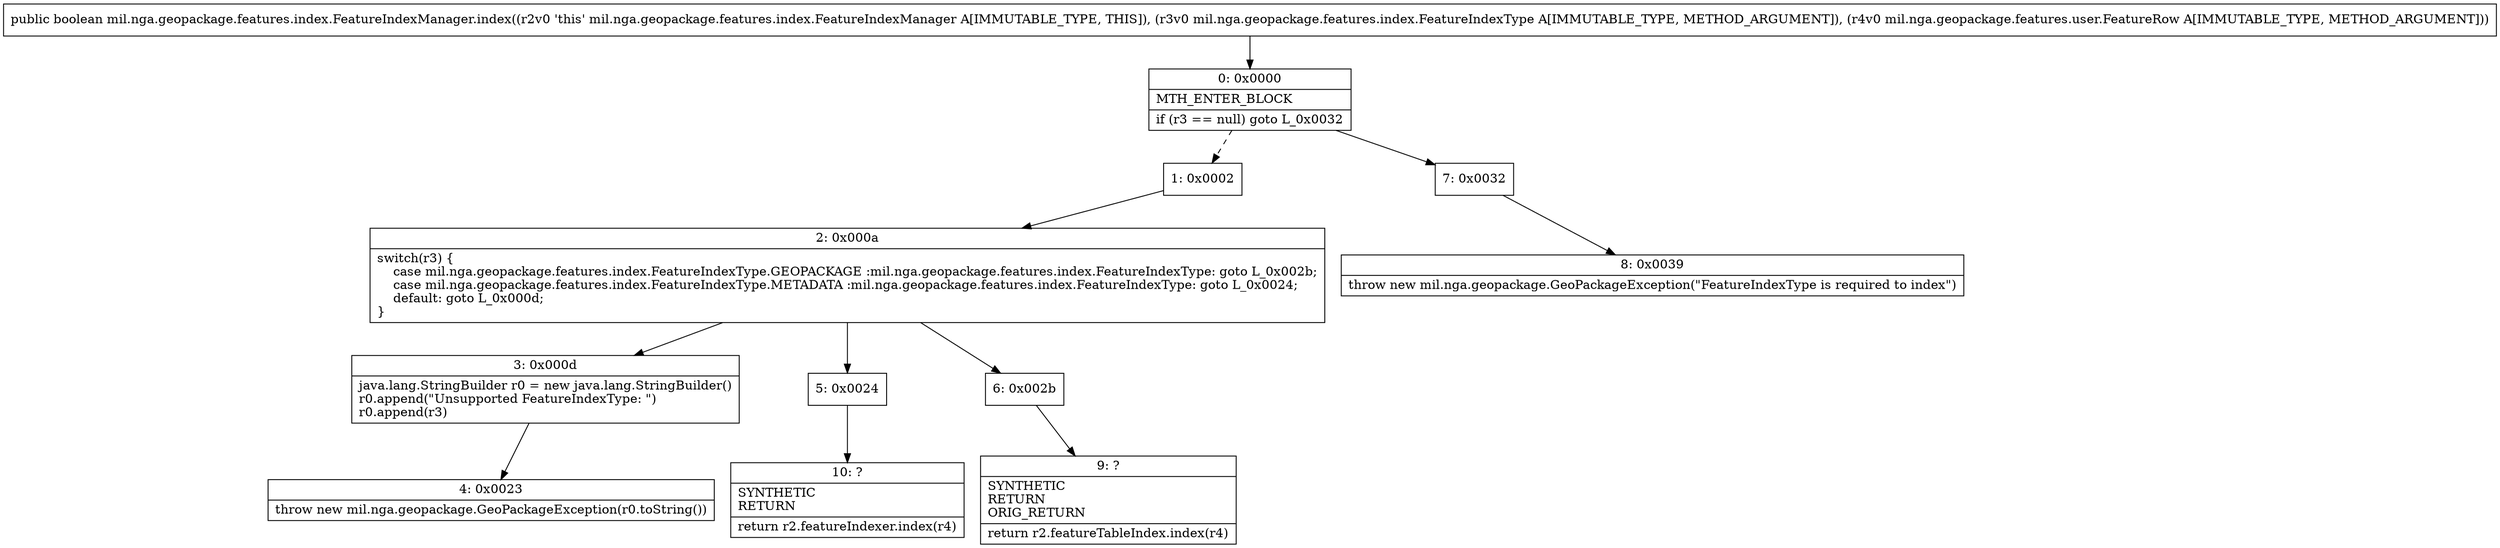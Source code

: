 digraph "CFG formil.nga.geopackage.features.index.FeatureIndexManager.index(Lmil\/nga\/geopackage\/features\/index\/FeatureIndexType;Lmil\/nga\/geopackage\/features\/user\/FeatureRow;)Z" {
Node_0 [shape=record,label="{0\:\ 0x0000|MTH_ENTER_BLOCK\l|if (r3 == null) goto L_0x0032\l}"];
Node_1 [shape=record,label="{1\:\ 0x0002}"];
Node_2 [shape=record,label="{2\:\ 0x000a|switch(r3) \{\l    case mil.nga.geopackage.features.index.FeatureIndexType.GEOPACKAGE :mil.nga.geopackage.features.index.FeatureIndexType: goto L_0x002b;\l    case mil.nga.geopackage.features.index.FeatureIndexType.METADATA :mil.nga.geopackage.features.index.FeatureIndexType: goto L_0x0024;\l    default: goto L_0x000d;\l\}\l}"];
Node_3 [shape=record,label="{3\:\ 0x000d|java.lang.StringBuilder r0 = new java.lang.StringBuilder()\lr0.append(\"Unsupported FeatureIndexType: \")\lr0.append(r3)\l}"];
Node_4 [shape=record,label="{4\:\ 0x0023|throw new mil.nga.geopackage.GeoPackageException(r0.toString())\l}"];
Node_5 [shape=record,label="{5\:\ 0x0024}"];
Node_6 [shape=record,label="{6\:\ 0x002b}"];
Node_7 [shape=record,label="{7\:\ 0x0032}"];
Node_8 [shape=record,label="{8\:\ 0x0039|throw new mil.nga.geopackage.GeoPackageException(\"FeatureIndexType is required to index\")\l}"];
Node_9 [shape=record,label="{9\:\ ?|SYNTHETIC\lRETURN\lORIG_RETURN\l|return r2.featureTableIndex.index(r4)\l}"];
Node_10 [shape=record,label="{10\:\ ?|SYNTHETIC\lRETURN\l|return r2.featureIndexer.index(r4)\l}"];
MethodNode[shape=record,label="{public boolean mil.nga.geopackage.features.index.FeatureIndexManager.index((r2v0 'this' mil.nga.geopackage.features.index.FeatureIndexManager A[IMMUTABLE_TYPE, THIS]), (r3v0 mil.nga.geopackage.features.index.FeatureIndexType A[IMMUTABLE_TYPE, METHOD_ARGUMENT]), (r4v0 mil.nga.geopackage.features.user.FeatureRow A[IMMUTABLE_TYPE, METHOD_ARGUMENT])) }"];
MethodNode -> Node_0;
Node_0 -> Node_1[style=dashed];
Node_0 -> Node_7;
Node_1 -> Node_2;
Node_2 -> Node_3;
Node_2 -> Node_5;
Node_2 -> Node_6;
Node_3 -> Node_4;
Node_5 -> Node_10;
Node_6 -> Node_9;
Node_7 -> Node_8;
}


